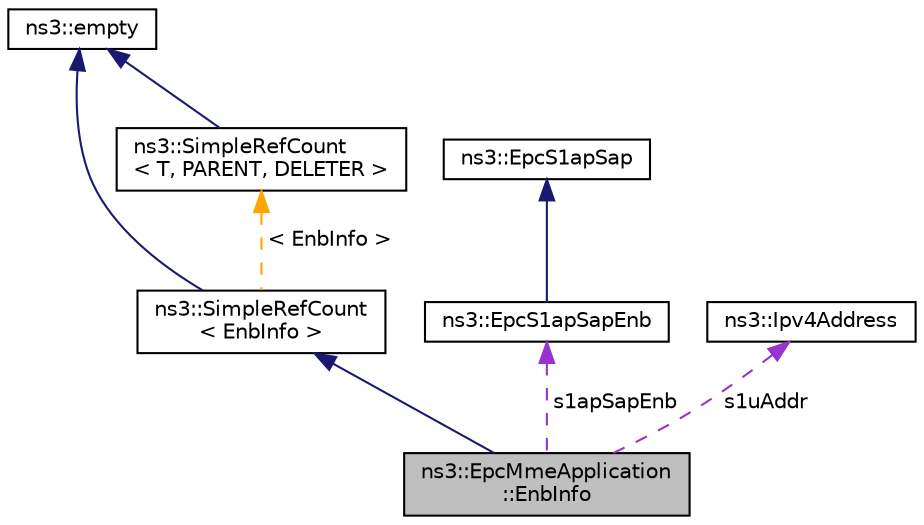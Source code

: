 digraph "ns3::EpcMmeApplication::EnbInfo"
{
 // LATEX_PDF_SIZE
  edge [fontname="Helvetica",fontsize="10",labelfontname="Helvetica",labelfontsize="10"];
  node [fontname="Helvetica",fontsize="10",shape=record];
  Node1 [label="ns3::EpcMmeApplication\l::EnbInfo",height=0.2,width=0.4,color="black", fillcolor="grey75", style="filled", fontcolor="black",tooltip="Hold info on an ENB."];
  Node2 -> Node1 [dir="back",color="midnightblue",fontsize="10",style="solid",fontname="Helvetica"];
  Node2 [label="ns3::SimpleRefCount\l\< EnbInfo \>",height=0.2,width=0.4,color="black", fillcolor="white", style="filled",URL="$classns3_1_1_simple_ref_count.html",tooltip=" "];
  Node3 -> Node2 [dir="back",color="midnightblue",fontsize="10",style="solid",fontname="Helvetica"];
  Node3 [label="ns3::empty",height=0.2,width=0.4,color="black", fillcolor="white", style="filled",URL="$classns3_1_1empty.html",tooltip="make Callback use a separate empty type"];
  Node4 -> Node2 [dir="back",color="orange",fontsize="10",style="dashed",label=" \< EnbInfo \>" ,fontname="Helvetica"];
  Node4 [label="ns3::SimpleRefCount\l\< T, PARENT, DELETER \>",height=0.2,width=0.4,color="black", fillcolor="white", style="filled",URL="$classns3_1_1_simple_ref_count.html",tooltip="A template-based reference counting class."];
  Node3 -> Node4 [dir="back",color="midnightblue",fontsize="10",style="solid",fontname="Helvetica"];
  Node5 -> Node1 [dir="back",color="darkorchid3",fontsize="10",style="dashed",label=" s1apSapEnb" ,fontname="Helvetica"];
  Node5 [label="ns3::EpcS1apSapEnb",height=0.2,width=0.4,color="black", fillcolor="white", style="filled",URL="$classns3_1_1_epc_s1ap_sap_enb.html",tooltip="eNB side of the S1-AP Service Access Point (SAP), provides the eNB methods to be called when an S1-AP..."];
  Node6 -> Node5 [dir="back",color="midnightblue",fontsize="10",style="solid",fontname="Helvetica"];
  Node6 [label="ns3::EpcS1apSap",height=0.2,width=0.4,color="black", fillcolor="white", style="filled",URL="$classns3_1_1_epc_s1ap_sap.html",tooltip="Base class that defines EPC S1-AP Service Access Point (SAP) interface."];
  Node7 -> Node1 [dir="back",color="darkorchid3",fontsize="10",style="dashed",label=" s1uAddr" ,fontname="Helvetica"];
  Node7 [label="ns3::Ipv4Address",height=0.2,width=0.4,color="black", fillcolor="white", style="filled",URL="$classns3_1_1_ipv4_address.html",tooltip="Ipv4 addresses are stored in host order in this class."];
}
